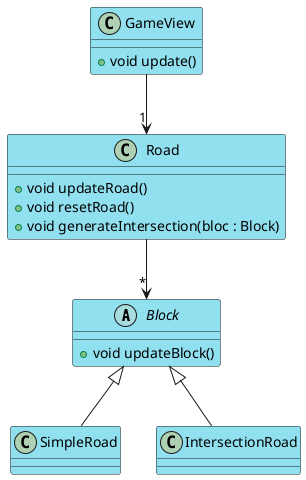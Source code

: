 @startuml uml

abstract class Block #90e0ef {
	+void updateBlock()
}

class Road #90e0ef{
	+void updateRoad()
	+void resetRoad()
    +void generateIntersection(bloc : Block)
}

class GameView #90e0ef {
	+ void update()
}

class SimpleRoad #90e0ef {}

class IntersectionRoad #90e0ef {}

GameView   -->  "1" Road

Road  --> "*"  Block

Block <|--  SimpleRoad
Block <|-- IntersectionRoad

@enduml